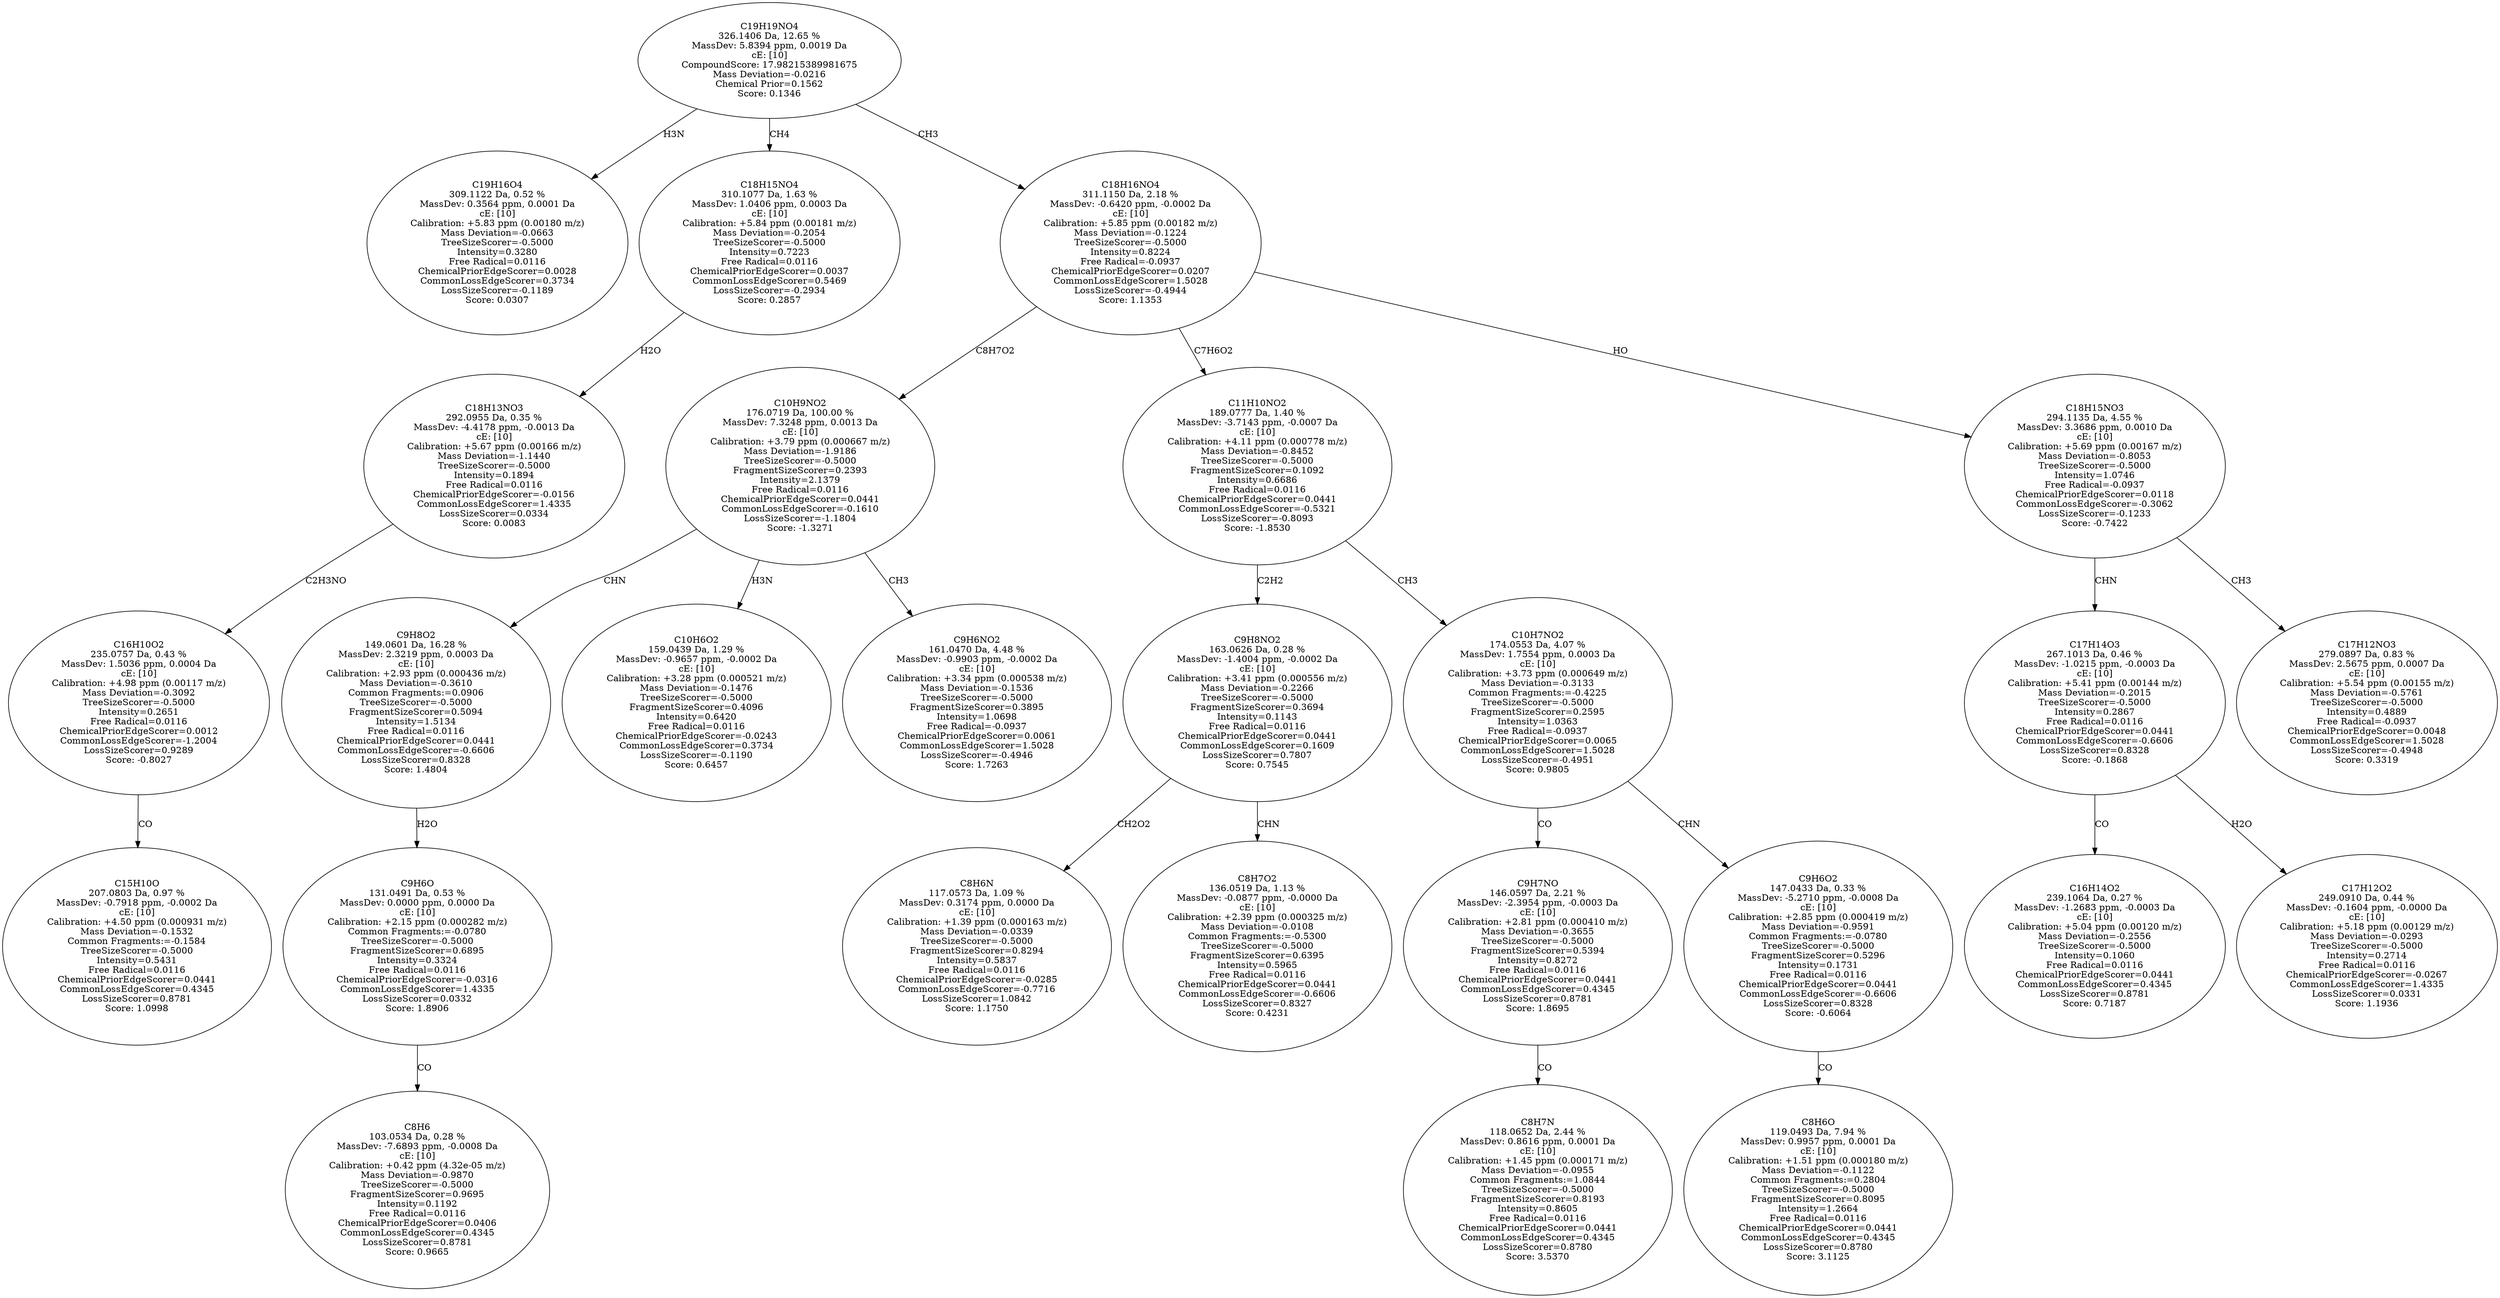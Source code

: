 strict digraph {
v1 [label="C19H16O4\n309.1122 Da, 0.52 %\nMassDev: 0.3564 ppm, 0.0001 Da\ncE: [10]\nCalibration: +5.83 ppm (0.00180 m/z)\nMass Deviation=-0.0663\nTreeSizeScorer=-0.5000\nIntensity=0.3280\nFree Radical=0.0116\nChemicalPriorEdgeScorer=0.0028\nCommonLossEdgeScorer=0.3734\nLossSizeScorer=-0.1189\nScore: 0.0307"];
v2 [label="C15H10O\n207.0803 Da, 0.97 %\nMassDev: -0.7918 ppm, -0.0002 Da\ncE: [10]\nCalibration: +4.50 ppm (0.000931 m/z)\nMass Deviation=-0.1532\nCommon Fragments:=-0.1584\nTreeSizeScorer=-0.5000\nIntensity=0.5431\nFree Radical=0.0116\nChemicalPriorEdgeScorer=0.0441\nCommonLossEdgeScorer=0.4345\nLossSizeScorer=0.8781\nScore: 1.0998"];
v3 [label="C16H10O2\n235.0757 Da, 0.43 %\nMassDev: 1.5036 ppm, 0.0004 Da\ncE: [10]\nCalibration: +4.98 ppm (0.00117 m/z)\nMass Deviation=-0.3092\nTreeSizeScorer=-0.5000\nIntensity=0.2651\nFree Radical=0.0116\nChemicalPriorEdgeScorer=0.0012\nCommonLossEdgeScorer=-1.2004\nLossSizeScorer=0.9289\nScore: -0.8027"];
v4 [label="C18H13NO3\n292.0955 Da, 0.35 %\nMassDev: -4.4178 ppm, -0.0013 Da\ncE: [10]\nCalibration: +5.67 ppm (0.00166 m/z)\nMass Deviation=-1.1440\nTreeSizeScorer=-0.5000\nIntensity=0.1894\nFree Radical=0.0116\nChemicalPriorEdgeScorer=-0.0156\nCommonLossEdgeScorer=1.4335\nLossSizeScorer=0.0334\nScore: 0.0083"];
v5 [label="C18H15NO4\n310.1077 Da, 1.63 %\nMassDev: 1.0406 ppm, 0.0003 Da\ncE: [10]\nCalibration: +5.84 ppm (0.00181 m/z)\nMass Deviation=-0.2054\nTreeSizeScorer=-0.5000\nIntensity=0.7223\nFree Radical=0.0116\nChemicalPriorEdgeScorer=0.0037\nCommonLossEdgeScorer=0.5469\nLossSizeScorer=-0.2934\nScore: 0.2857"];
v6 [label="C8H6\n103.0534 Da, 0.28 %\nMassDev: -7.6893 ppm, -0.0008 Da\ncE: [10]\nCalibration: +0.42 ppm (4.32e-05 m/z)\nMass Deviation=-0.9870\nTreeSizeScorer=-0.5000\nFragmentSizeScorer=0.9695\nIntensity=0.1192\nFree Radical=0.0116\nChemicalPriorEdgeScorer=0.0406\nCommonLossEdgeScorer=0.4345\nLossSizeScorer=0.8781\nScore: 0.9665"];
v7 [label="C9H6O\n131.0491 Da, 0.53 %\nMassDev: 0.0000 ppm, 0.0000 Da\ncE: [10]\nCalibration: +2.15 ppm (0.000282 m/z)\nCommon Fragments:=-0.0780\nTreeSizeScorer=-0.5000\nFragmentSizeScorer=0.6895\nIntensity=0.3324\nFree Radical=0.0116\nChemicalPriorEdgeScorer=-0.0316\nCommonLossEdgeScorer=1.4335\nLossSizeScorer=0.0332\nScore: 1.8906"];
v8 [label="C9H8O2\n149.0601 Da, 16.28 %\nMassDev: 2.3219 ppm, 0.0003 Da\ncE: [10]\nCalibration: +2.93 ppm (0.000436 m/z)\nMass Deviation=-0.3610\nCommon Fragments:=0.0906\nTreeSizeScorer=-0.5000\nFragmentSizeScorer=0.5094\nIntensity=1.5134\nFree Radical=0.0116\nChemicalPriorEdgeScorer=0.0441\nCommonLossEdgeScorer=-0.6606\nLossSizeScorer=0.8328\nScore: 1.4804"];
v9 [label="C10H6O2\n159.0439 Da, 1.29 %\nMassDev: -0.9657 ppm, -0.0002 Da\ncE: [10]\nCalibration: +3.28 ppm (0.000521 m/z)\nMass Deviation=-0.1476\nTreeSizeScorer=-0.5000\nFragmentSizeScorer=0.4096\nIntensity=0.6420\nFree Radical=0.0116\nChemicalPriorEdgeScorer=-0.0243\nCommonLossEdgeScorer=0.3734\nLossSizeScorer=-0.1190\nScore: 0.6457"];
v10 [label="C9H6NO2\n161.0470 Da, 4.48 %\nMassDev: -0.9903 ppm, -0.0002 Da\ncE: [10]\nCalibration: +3.34 ppm (0.000538 m/z)\nMass Deviation=-0.1536\nTreeSizeScorer=-0.5000\nFragmentSizeScorer=0.3895\nIntensity=1.0698\nFree Radical=-0.0937\nChemicalPriorEdgeScorer=0.0061\nCommonLossEdgeScorer=1.5028\nLossSizeScorer=-0.4946\nScore: 1.7263"];
v11 [label="C10H9NO2\n176.0719 Da, 100.00 %\nMassDev: 7.3248 ppm, 0.0013 Da\ncE: [10]\nCalibration: +3.79 ppm (0.000667 m/z)\nMass Deviation=-1.9186\nTreeSizeScorer=-0.5000\nFragmentSizeScorer=0.2393\nIntensity=2.1379\nFree Radical=0.0116\nChemicalPriorEdgeScorer=0.0441\nCommonLossEdgeScorer=-0.1610\nLossSizeScorer=-1.1804\nScore: -1.3271"];
v12 [label="C8H6N\n117.0573 Da, 1.09 %\nMassDev: 0.3174 ppm, 0.0000 Da\ncE: [10]\nCalibration: +1.39 ppm (0.000163 m/z)\nMass Deviation=-0.0339\nTreeSizeScorer=-0.5000\nFragmentSizeScorer=0.8294\nIntensity=0.5837\nFree Radical=0.0116\nChemicalPriorEdgeScorer=-0.0285\nCommonLossEdgeScorer=-0.7716\nLossSizeScorer=1.0842\nScore: 1.1750"];
v13 [label="C8H7O2\n136.0519 Da, 1.13 %\nMassDev: -0.0877 ppm, -0.0000 Da\ncE: [10]\nCalibration: +2.39 ppm (0.000325 m/z)\nMass Deviation=-0.0108\nCommon Fragments:=-0.5300\nTreeSizeScorer=-0.5000\nFragmentSizeScorer=0.6395\nIntensity=0.5965\nFree Radical=0.0116\nChemicalPriorEdgeScorer=0.0441\nCommonLossEdgeScorer=-0.6606\nLossSizeScorer=0.8327\nScore: 0.4231"];
v14 [label="C9H8NO2\n163.0626 Da, 0.28 %\nMassDev: -1.4004 ppm, -0.0002 Da\ncE: [10]\nCalibration: +3.41 ppm (0.000556 m/z)\nMass Deviation=-0.2266\nTreeSizeScorer=-0.5000\nFragmentSizeScorer=0.3694\nIntensity=0.1143\nFree Radical=0.0116\nChemicalPriorEdgeScorer=0.0441\nCommonLossEdgeScorer=0.1609\nLossSizeScorer=0.7807\nScore: 0.7545"];
v15 [label="C8H7N\n118.0652 Da, 2.44 %\nMassDev: 0.8616 ppm, 0.0001 Da\ncE: [10]\nCalibration: +1.45 ppm (0.000171 m/z)\nMass Deviation=-0.0955\nCommon Fragments:=1.0844\nTreeSizeScorer=-0.5000\nFragmentSizeScorer=0.8193\nIntensity=0.8605\nFree Radical=0.0116\nChemicalPriorEdgeScorer=0.0441\nCommonLossEdgeScorer=0.4345\nLossSizeScorer=0.8780\nScore: 3.5370"];
v16 [label="C9H7NO\n146.0597 Da, 2.21 %\nMassDev: -2.3954 ppm, -0.0003 Da\ncE: [10]\nCalibration: +2.81 ppm (0.000410 m/z)\nMass Deviation=-0.3655\nTreeSizeScorer=-0.5000\nFragmentSizeScorer=0.5394\nIntensity=0.8272\nFree Radical=0.0116\nChemicalPriorEdgeScorer=0.0441\nCommonLossEdgeScorer=0.4345\nLossSizeScorer=0.8781\nScore: 1.8695"];
v17 [label="C8H6O\n119.0493 Da, 7.94 %\nMassDev: 0.9957 ppm, 0.0001 Da\ncE: [10]\nCalibration: +1.51 ppm (0.000180 m/z)\nMass Deviation=-0.1122\nCommon Fragments:=0.2804\nTreeSizeScorer=-0.5000\nFragmentSizeScorer=0.8095\nIntensity=1.2664\nFree Radical=0.0116\nChemicalPriorEdgeScorer=0.0441\nCommonLossEdgeScorer=0.4345\nLossSizeScorer=0.8780\nScore: 3.1125"];
v18 [label="C9H6O2\n147.0433 Da, 0.33 %\nMassDev: -5.2710 ppm, -0.0008 Da\ncE: [10]\nCalibration: +2.85 ppm (0.000419 m/z)\nMass Deviation=-0.9591\nCommon Fragments:=-0.0780\nTreeSizeScorer=-0.5000\nFragmentSizeScorer=0.5296\nIntensity=0.1731\nFree Radical=0.0116\nChemicalPriorEdgeScorer=0.0441\nCommonLossEdgeScorer=-0.6606\nLossSizeScorer=0.8328\nScore: -0.6064"];
v19 [label="C10H7NO2\n174.0553 Da, 4.07 %\nMassDev: 1.7554 ppm, 0.0003 Da\ncE: [10]\nCalibration: +3.73 ppm (0.000649 m/z)\nMass Deviation=-0.3133\nCommon Fragments:=-0.4225\nTreeSizeScorer=-0.5000\nFragmentSizeScorer=0.2595\nIntensity=1.0363\nFree Radical=-0.0937\nChemicalPriorEdgeScorer=0.0065\nCommonLossEdgeScorer=1.5028\nLossSizeScorer=-0.4951\nScore: 0.9805"];
v20 [label="C11H10NO2\n189.0777 Da, 1.40 %\nMassDev: -3.7143 ppm, -0.0007 Da\ncE: [10]\nCalibration: +4.11 ppm (0.000778 m/z)\nMass Deviation=-0.8452\nTreeSizeScorer=-0.5000\nFragmentSizeScorer=0.1092\nIntensity=0.6686\nFree Radical=0.0116\nChemicalPriorEdgeScorer=0.0441\nCommonLossEdgeScorer=-0.5321\nLossSizeScorer=-0.8093\nScore: -1.8530"];
v21 [label="C16H14O2\n239.1064 Da, 0.27 %\nMassDev: -1.2683 ppm, -0.0003 Da\ncE: [10]\nCalibration: +5.04 ppm (0.00120 m/z)\nMass Deviation=-0.2556\nTreeSizeScorer=-0.5000\nIntensity=0.1060\nFree Radical=0.0116\nChemicalPriorEdgeScorer=0.0441\nCommonLossEdgeScorer=0.4345\nLossSizeScorer=0.8781\nScore: 0.7187"];
v22 [label="C17H12O2\n249.0910 Da, 0.44 %\nMassDev: -0.1604 ppm, -0.0000 Da\ncE: [10]\nCalibration: +5.18 ppm (0.00129 m/z)\nMass Deviation=-0.0293\nTreeSizeScorer=-0.5000\nIntensity=0.2714\nFree Radical=0.0116\nChemicalPriorEdgeScorer=-0.0267\nCommonLossEdgeScorer=1.4335\nLossSizeScorer=0.0331\nScore: 1.1936"];
v23 [label="C17H14O3\n267.1013 Da, 0.46 %\nMassDev: -1.0215 ppm, -0.0003 Da\ncE: [10]\nCalibration: +5.41 ppm (0.00144 m/z)\nMass Deviation=-0.2015\nTreeSizeScorer=-0.5000\nIntensity=0.2867\nFree Radical=0.0116\nChemicalPriorEdgeScorer=0.0441\nCommonLossEdgeScorer=-0.6606\nLossSizeScorer=0.8328\nScore: -0.1868"];
v24 [label="C17H12NO3\n279.0897 Da, 0.83 %\nMassDev: 2.5675 ppm, 0.0007 Da\ncE: [10]\nCalibration: +5.54 ppm (0.00155 m/z)\nMass Deviation=-0.5761\nTreeSizeScorer=-0.5000\nIntensity=0.4889\nFree Radical=-0.0937\nChemicalPriorEdgeScorer=0.0048\nCommonLossEdgeScorer=1.5028\nLossSizeScorer=-0.4948\nScore: 0.3319"];
v25 [label="C18H15NO3\n294.1135 Da, 4.55 %\nMassDev: 3.3686 ppm, 0.0010 Da\ncE: [10]\nCalibration: +5.69 ppm (0.00167 m/z)\nMass Deviation=-0.8053\nTreeSizeScorer=-0.5000\nIntensity=1.0746\nFree Radical=-0.0937\nChemicalPriorEdgeScorer=0.0118\nCommonLossEdgeScorer=-0.3062\nLossSizeScorer=-0.1233\nScore: -0.7422"];
v26 [label="C18H16NO4\n311.1150 Da, 2.18 %\nMassDev: -0.6420 ppm, -0.0002 Da\ncE: [10]\nCalibration: +5.85 ppm (0.00182 m/z)\nMass Deviation=-0.1224\nTreeSizeScorer=-0.5000\nIntensity=0.8224\nFree Radical=-0.0937\nChemicalPriorEdgeScorer=0.0207\nCommonLossEdgeScorer=1.5028\nLossSizeScorer=-0.4944\nScore: 1.1353"];
v27 [label="C19H19NO4\n326.1406 Da, 12.65 %\nMassDev: 5.8394 ppm, 0.0019 Da\ncE: [10]\nCompoundScore: 17.98215389981675\nMass Deviation=-0.0216\nChemical Prior=0.1562\nScore: 0.1346"];
v27 -> v1 [label="H3N"];
v3 -> v2 [label="CO"];
v4 -> v3 [label="C2H3NO"];
v5 -> v4 [label="H2O"];
v27 -> v5 [label="CH4"];
v7 -> v6 [label="CO"];
v8 -> v7 [label="H2O"];
v11 -> v8 [label="CHN"];
v11 -> v9 [label="H3N"];
v11 -> v10 [label="CH3"];
v26 -> v11 [label="C8H7O2"];
v14 -> v12 [label="CH2O2"];
v14 -> v13 [label="CHN"];
v20 -> v14 [label="C2H2"];
v16 -> v15 [label="CO"];
v19 -> v16 [label="CO"];
v18 -> v17 [label="CO"];
v19 -> v18 [label="CHN"];
v20 -> v19 [label="CH3"];
v26 -> v20 [label="C7H6O2"];
v23 -> v21 [label="CO"];
v23 -> v22 [label="H2O"];
v25 -> v23 [label="CHN"];
v25 -> v24 [label="CH3"];
v26 -> v25 [label="HO"];
v27 -> v26 [label="CH3"];
}